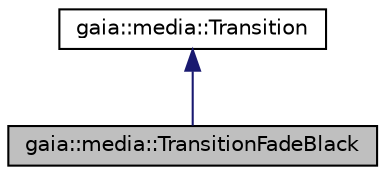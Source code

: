 digraph G
{
  edge [fontname="Helvetica",fontsize="10",labelfontname="Helvetica",labelfontsize="10"];
  node [fontname="Helvetica",fontsize="10",shape=record];
  Node1 [label="gaia::media::TransitionFadeBlack",height=0.2,width=0.4,color="black", fillcolor="grey75", style="filled" fontcolor="black"];
  Node2 -> Node1 [dir=back,color="midnightblue",fontsize="10",style="solid",fontname="Helvetica"];
  Node2 [label="gaia::media::Transition",height=0.2,width=0.4,color="black", fillcolor="white", style="filled",URL="$d0/df0/classgaia_1_1media_1_1_transition.html",tooltip="This class is super class for all transitions."];
}
